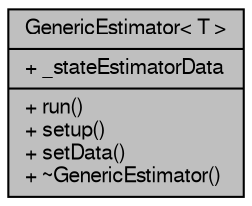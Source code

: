digraph "GenericEstimator&lt; T &gt;"
{
  edge [fontname="FreeSans",fontsize="10",labelfontname="FreeSans",labelfontsize="10"];
  node [fontname="FreeSans",fontsize="10",shape=record];
  Node1 [label="{GenericEstimator\< T \>\n|+ _stateEstimatorData\l|+ run()\l+ setup()\l+ setData()\l+ ~GenericEstimator()\l}",height=0.2,width=0.4,color="black", fillcolor="grey75", style="filled", fontcolor="black"];
}
